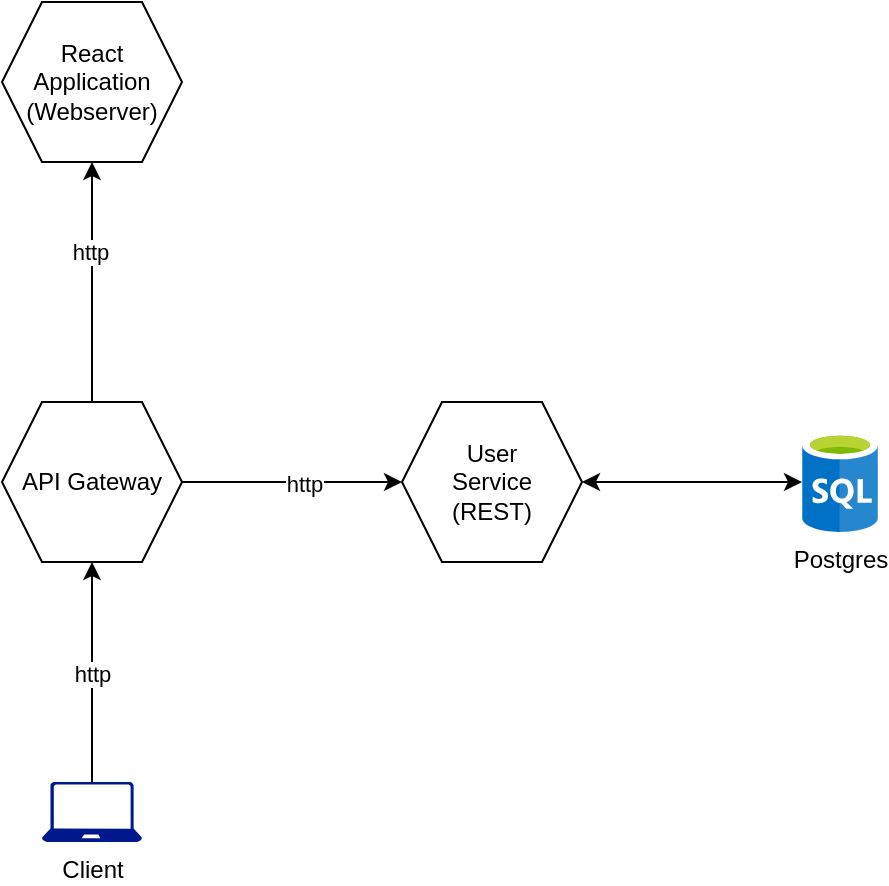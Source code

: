 <mxfile version="24.8.3">
  <diagram name="Seite-1" id="8uPqZX7t3vb35os7wELI">
    <mxGraphModel dx="1221" dy="702" grid="1" gridSize="10" guides="1" tooltips="1" connect="1" arrows="1" fold="1" page="1" pageScale="1" pageWidth="827" pageHeight="1169" math="0" shadow="0">
      <root>
        <mxCell id="0" />
        <mxCell id="1" parent="0" />
        <mxCell id="wS6mHuD87-R1jIyh8XUj-7" style="edgeStyle=orthogonalEdgeStyle;rounded=0;orthogonalLoop=1;jettySize=auto;html=1;entryX=0.5;entryY=1;entryDx=0;entryDy=0;exitX=0.5;exitY=0;exitDx=0;exitDy=0;" edge="1" parent="1" source="wS6mHuD87-R1jIyh8XUj-17" target="wS6mHuD87-R1jIyh8XUj-27">
          <mxGeometry relative="1" as="geometry" />
        </mxCell>
        <mxCell id="wS6mHuD87-R1jIyh8XUj-8" value="http" style="edgeLabel;html=1;align=center;verticalAlign=middle;resizable=0;points=[];" vertex="1" connectable="0" parent="wS6mHuD87-R1jIyh8XUj-7">
          <mxGeometry x="0.26" y="1" relative="1" as="geometry">
            <mxPoint as="offset" />
          </mxGeometry>
        </mxCell>
        <mxCell id="wS6mHuD87-R1jIyh8XUj-9" style="edgeStyle=orthogonalEdgeStyle;rounded=0;orthogonalLoop=1;jettySize=auto;html=1;" edge="1" parent="1" source="wS6mHuD87-R1jIyh8XUj-17" target="wS6mHuD87-R1jIyh8XUj-19">
          <mxGeometry relative="1" as="geometry" />
        </mxCell>
        <mxCell id="wS6mHuD87-R1jIyh8XUj-10" value="http" style="edgeLabel;html=1;align=center;verticalAlign=middle;resizable=0;points=[];" vertex="1" connectable="0" parent="wS6mHuD87-R1jIyh8XUj-9">
          <mxGeometry x="0.096" y="-1" relative="1" as="geometry">
            <mxPoint as="offset" />
          </mxGeometry>
        </mxCell>
        <object label="API Gateway" id="wS6mHuD87-R1jIyh8XUj-17">
          <mxCell style="shape=hexagon;perimeter=hexagonPerimeter2;whiteSpace=wrap;html=1;fixedSize=1;size=20;" vertex="1" parent="1">
            <mxGeometry x="150" y="600" width="90" height="80" as="geometry" />
          </mxCell>
        </object>
        <mxCell id="wS6mHuD87-R1jIyh8XUj-18" style="edgeStyle=orthogonalEdgeStyle;rounded=0;orthogonalLoop=1;jettySize=auto;html=1;startArrow=classic;startFill=1;" edge="1" parent="1" source="wS6mHuD87-R1jIyh8XUj-19" target="wS6mHuD87-R1jIyh8XUj-28">
          <mxGeometry relative="1" as="geometry" />
        </mxCell>
        <object label="User&lt;br&gt;Service&lt;br&gt;(REST)" id="wS6mHuD87-R1jIyh8XUj-19">
          <mxCell style="shape=hexagon;perimeter=hexagonPerimeter2;whiteSpace=wrap;html=1;fixedSize=1;size=20;" vertex="1" parent="1">
            <mxGeometry x="350" y="600" width="90" height="80" as="geometry" />
          </mxCell>
        </object>
        <object label="React&lt;br&gt;Application&lt;br&gt;(Webserver)" id="wS6mHuD87-R1jIyh8XUj-27">
          <mxCell style="shape=hexagon;perimeter=hexagonPerimeter2;whiteSpace=wrap;html=1;fixedSize=1;size=20;" vertex="1" parent="1">
            <mxGeometry x="150" y="400" width="90" height="80" as="geometry" />
          </mxCell>
        </object>
        <mxCell id="wS6mHuD87-R1jIyh8XUj-28" value="Postgres" style="image;sketch=0;aspect=fixed;html=1;points=[];align=center;fontSize=12;image=img/lib/mscae/SQL_Database_generic.svg;" vertex="1" parent="1">
          <mxGeometry x="550" y="615" width="38" height="50" as="geometry" />
        </mxCell>
        <mxCell id="wS6mHuD87-R1jIyh8XUj-37" value="Client" style="sketch=0;aspect=fixed;pointerEvents=1;shadow=0;dashed=0;html=1;strokeColor=none;labelPosition=center;verticalLabelPosition=bottom;verticalAlign=top;align=center;fillColor=#00188D;shape=mxgraph.azure.laptop" vertex="1" parent="1">
          <mxGeometry x="170" y="790" width="50" height="30" as="geometry" />
        </mxCell>
        <mxCell id="wS6mHuD87-R1jIyh8XUj-38" style="edgeStyle=orthogonalEdgeStyle;rounded=0;orthogonalLoop=1;jettySize=auto;html=1;entryX=0.5;entryY=1;entryDx=0;entryDy=0;exitX=0.5;exitY=0;exitDx=0;exitDy=0;exitPerimeter=0;" edge="1" parent="1" source="wS6mHuD87-R1jIyh8XUj-37" target="wS6mHuD87-R1jIyh8XUj-17">
          <mxGeometry relative="1" as="geometry">
            <Array as="points">
              <mxPoint x="195" y="750" />
              <mxPoint x="195" y="750" />
            </Array>
          </mxGeometry>
        </mxCell>
        <mxCell id="wS6mHuD87-R1jIyh8XUj-39" value="http" style="edgeLabel;html=1;align=center;verticalAlign=middle;resizable=0;points=[];" vertex="1" connectable="0" parent="wS6mHuD87-R1jIyh8XUj-38">
          <mxGeometry x="-0.005" relative="1" as="geometry">
            <mxPoint as="offset" />
          </mxGeometry>
        </mxCell>
        <mxCell id="wS6mHuD87-R1jIyh8XUj-47" style="edgeStyle=orthogonalEdgeStyle;rounded=0;orthogonalLoop=1;jettySize=auto;html=1;exitX=0.5;exitY=1;exitDx=0;exitDy=0;exitPerimeter=0;" edge="1" parent="1" source="wS6mHuD87-R1jIyh8XUj-37" target="wS6mHuD87-R1jIyh8XUj-37">
          <mxGeometry relative="1" as="geometry" />
        </mxCell>
      </root>
    </mxGraphModel>
  </diagram>
</mxfile>
